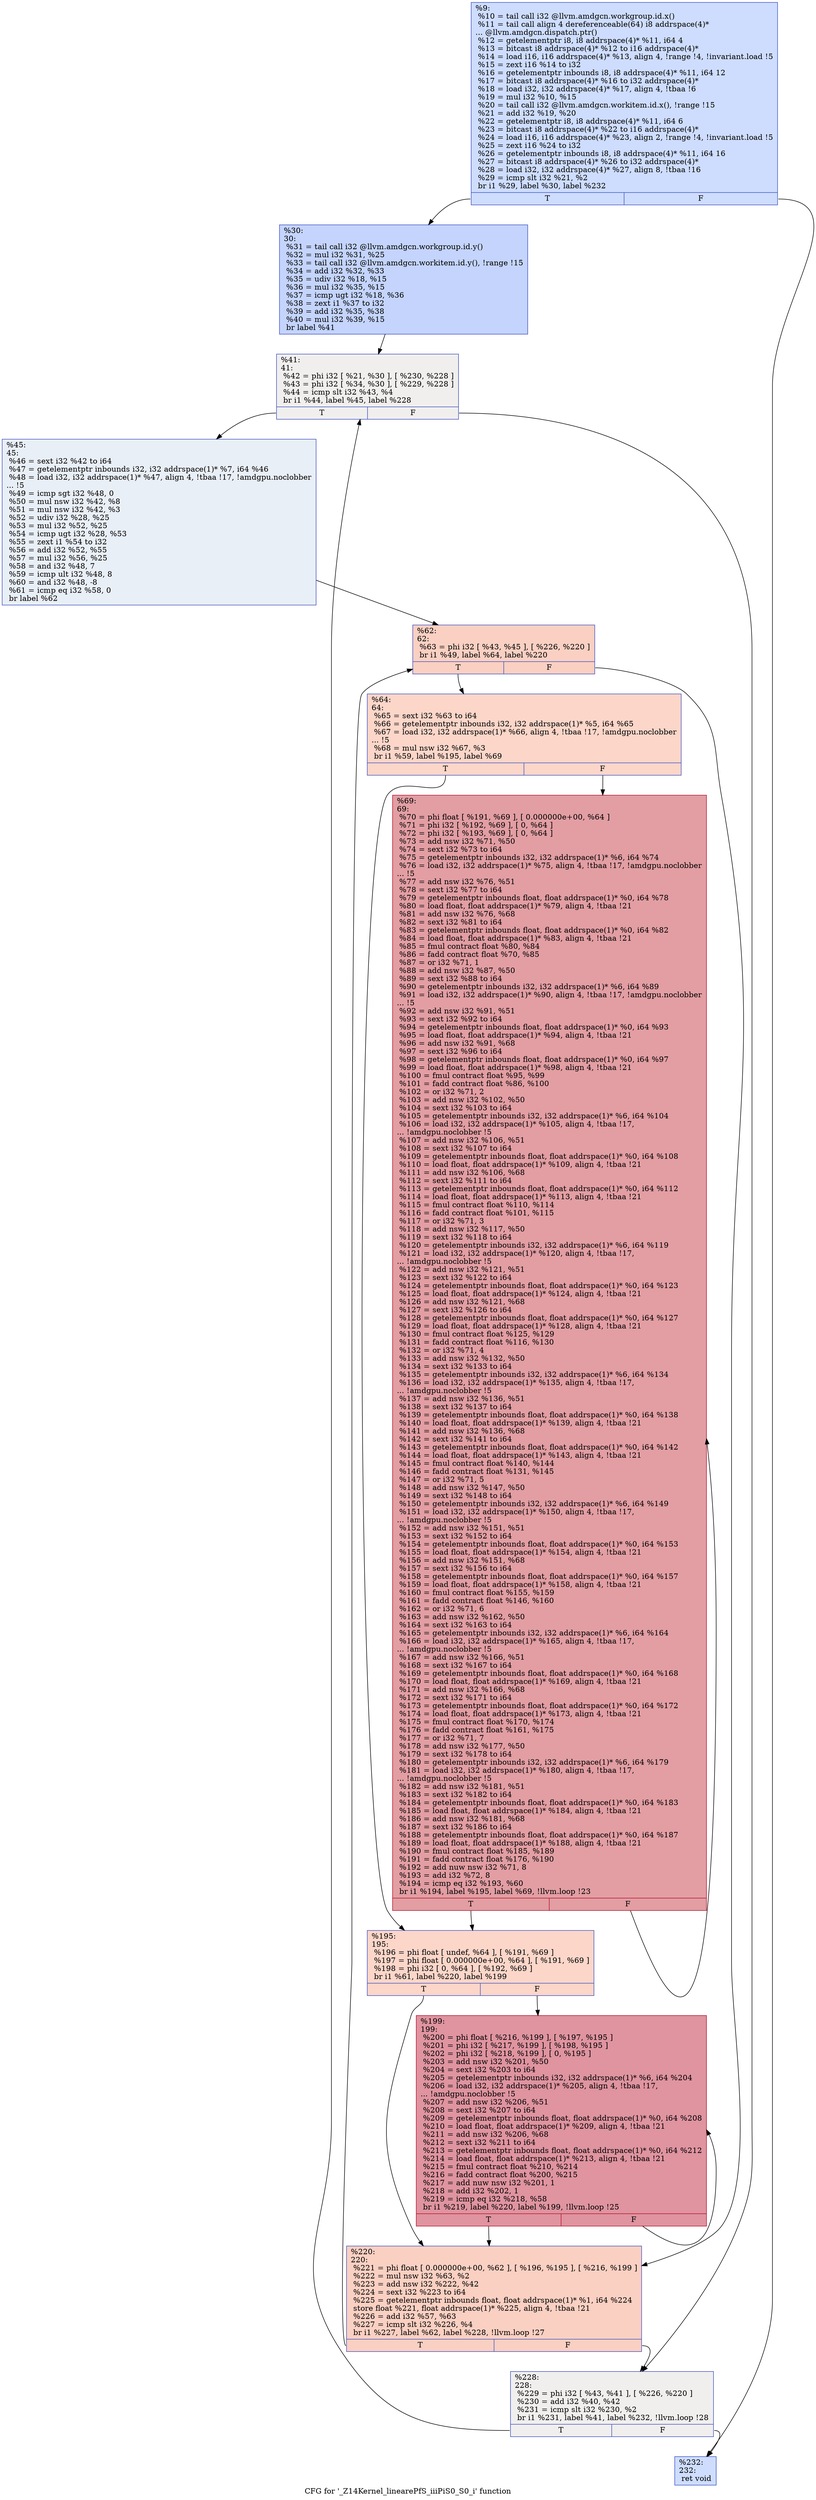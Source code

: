 digraph "CFG for '_Z14Kernel_linearePfS_iiiPiS0_S0_i' function" {
	label="CFG for '_Z14Kernel_linearePfS_iiiPiS0_S0_i' function";

	Node0x534c0d0 [shape=record,color="#3d50c3ff", style=filled, fillcolor="#8fb1fe70",label="{%9:\l  %10 = tail call i32 @llvm.amdgcn.workgroup.id.x()\l  %11 = tail call align 4 dereferenceable(64) i8 addrspace(4)*\l... @llvm.amdgcn.dispatch.ptr()\l  %12 = getelementptr i8, i8 addrspace(4)* %11, i64 4\l  %13 = bitcast i8 addrspace(4)* %12 to i16 addrspace(4)*\l  %14 = load i16, i16 addrspace(4)* %13, align 4, !range !4, !invariant.load !5\l  %15 = zext i16 %14 to i32\l  %16 = getelementptr inbounds i8, i8 addrspace(4)* %11, i64 12\l  %17 = bitcast i8 addrspace(4)* %16 to i32 addrspace(4)*\l  %18 = load i32, i32 addrspace(4)* %17, align 4, !tbaa !6\l  %19 = mul i32 %10, %15\l  %20 = tail call i32 @llvm.amdgcn.workitem.id.x(), !range !15\l  %21 = add i32 %19, %20\l  %22 = getelementptr i8, i8 addrspace(4)* %11, i64 6\l  %23 = bitcast i8 addrspace(4)* %22 to i16 addrspace(4)*\l  %24 = load i16, i16 addrspace(4)* %23, align 2, !range !4, !invariant.load !5\l  %25 = zext i16 %24 to i32\l  %26 = getelementptr inbounds i8, i8 addrspace(4)* %11, i64 16\l  %27 = bitcast i8 addrspace(4)* %26 to i32 addrspace(4)*\l  %28 = load i32, i32 addrspace(4)* %27, align 8, !tbaa !16\l  %29 = icmp slt i32 %21, %2\l  br i1 %29, label %30, label %232\l|{<s0>T|<s1>F}}"];
	Node0x534c0d0:s0 -> Node0x534fff0;
	Node0x534c0d0:s1 -> Node0x5350080;
	Node0x534fff0 [shape=record,color="#3d50c3ff", style=filled, fillcolor="#7a9df870",label="{%30:\l30:                                               \l  %31 = tail call i32 @llvm.amdgcn.workgroup.id.y()\l  %32 = mul i32 %31, %25\l  %33 = tail call i32 @llvm.amdgcn.workitem.id.y(), !range !15\l  %34 = add i32 %32, %33\l  %35 = udiv i32 %18, %15\l  %36 = mul i32 %35, %15\l  %37 = icmp ugt i32 %18, %36\l  %38 = zext i1 %37 to i32\l  %39 = add i32 %35, %38\l  %40 = mul i32 %39, %15\l  br label %41\l}"];
	Node0x534fff0 -> Node0x53510e0;
	Node0x53510e0 [shape=record,color="#3d50c3ff", style=filled, fillcolor="#e0dbd870",label="{%41:\l41:                                               \l  %42 = phi i32 [ %21, %30 ], [ %230, %228 ]\l  %43 = phi i32 [ %34, %30 ], [ %229, %228 ]\l  %44 = icmp slt i32 %43, %4\l  br i1 %44, label %45, label %228\l|{<s0>T|<s1>F}}"];
	Node0x53510e0:s0 -> Node0x5351500;
	Node0x53510e0:s1 -> Node0x5351210;
	Node0x5351500 [shape=record,color="#3d50c3ff", style=filled, fillcolor="#cedaeb70",label="{%45:\l45:                                               \l  %46 = sext i32 %42 to i64\l  %47 = getelementptr inbounds i32, i32 addrspace(1)* %7, i64 %46\l  %48 = load i32, i32 addrspace(1)* %47, align 4, !tbaa !17, !amdgpu.noclobber\l... !5\l  %49 = icmp sgt i32 %48, 0\l  %50 = mul nsw i32 %42, %8\l  %51 = mul nsw i32 %42, %3\l  %52 = udiv i32 %28, %25\l  %53 = mul i32 %52, %25\l  %54 = icmp ugt i32 %28, %53\l  %55 = zext i1 %54 to i32\l  %56 = add i32 %52, %55\l  %57 = mul i32 %56, %25\l  %58 = and i32 %48, 7\l  %59 = icmp ult i32 %48, 8\l  %60 = and i32 %48, -8\l  %61 = icmp eq i32 %58, 0\l  br label %62\l}"];
	Node0x5351500 -> Node0x5352130;
	Node0x5352130 [shape=record,color="#3d50c3ff", style=filled, fillcolor="#f3947570",label="{%62:\l62:                                               \l  %63 = phi i32 [ %43, %45 ], [ %226, %220 ]\l  br i1 %49, label %64, label %220\l|{<s0>T|<s1>F}}"];
	Node0x5352130:s0 -> Node0x53523a0;
	Node0x5352130:s1 -> Node0x5352260;
	Node0x53523a0 [shape=record,color="#3d50c3ff", style=filled, fillcolor="#f6a38570",label="{%64:\l64:                                               \l  %65 = sext i32 %63 to i64\l  %66 = getelementptr inbounds i32, i32 addrspace(1)* %5, i64 %65\l  %67 = load i32, i32 addrspace(1)* %66, align 4, !tbaa !17, !amdgpu.noclobber\l... !5\l  %68 = mul nsw i32 %67, %3\l  br i1 %59, label %195, label %69\l|{<s0>T|<s1>F}}"];
	Node0x53523a0:s0 -> Node0x5352f00;
	Node0x53523a0:s1 -> Node0x5352f90;
	Node0x5352f90 [shape=record,color="#b70d28ff", style=filled, fillcolor="#be242e70",label="{%69:\l69:                                               \l  %70 = phi float [ %191, %69 ], [ 0.000000e+00, %64 ]\l  %71 = phi i32 [ %192, %69 ], [ 0, %64 ]\l  %72 = phi i32 [ %193, %69 ], [ 0, %64 ]\l  %73 = add nsw i32 %71, %50\l  %74 = sext i32 %73 to i64\l  %75 = getelementptr inbounds i32, i32 addrspace(1)* %6, i64 %74\l  %76 = load i32, i32 addrspace(1)* %75, align 4, !tbaa !17, !amdgpu.noclobber\l... !5\l  %77 = add nsw i32 %76, %51\l  %78 = sext i32 %77 to i64\l  %79 = getelementptr inbounds float, float addrspace(1)* %0, i64 %78\l  %80 = load float, float addrspace(1)* %79, align 4, !tbaa !21\l  %81 = add nsw i32 %76, %68\l  %82 = sext i32 %81 to i64\l  %83 = getelementptr inbounds float, float addrspace(1)* %0, i64 %82\l  %84 = load float, float addrspace(1)* %83, align 4, !tbaa !21\l  %85 = fmul contract float %80, %84\l  %86 = fadd contract float %70, %85\l  %87 = or i32 %71, 1\l  %88 = add nsw i32 %87, %50\l  %89 = sext i32 %88 to i64\l  %90 = getelementptr inbounds i32, i32 addrspace(1)* %6, i64 %89\l  %91 = load i32, i32 addrspace(1)* %90, align 4, !tbaa !17, !amdgpu.noclobber\l... !5\l  %92 = add nsw i32 %91, %51\l  %93 = sext i32 %92 to i64\l  %94 = getelementptr inbounds float, float addrspace(1)* %0, i64 %93\l  %95 = load float, float addrspace(1)* %94, align 4, !tbaa !21\l  %96 = add nsw i32 %91, %68\l  %97 = sext i32 %96 to i64\l  %98 = getelementptr inbounds float, float addrspace(1)* %0, i64 %97\l  %99 = load float, float addrspace(1)* %98, align 4, !tbaa !21\l  %100 = fmul contract float %95, %99\l  %101 = fadd contract float %86, %100\l  %102 = or i32 %71, 2\l  %103 = add nsw i32 %102, %50\l  %104 = sext i32 %103 to i64\l  %105 = getelementptr inbounds i32, i32 addrspace(1)* %6, i64 %104\l  %106 = load i32, i32 addrspace(1)* %105, align 4, !tbaa !17,\l... !amdgpu.noclobber !5\l  %107 = add nsw i32 %106, %51\l  %108 = sext i32 %107 to i64\l  %109 = getelementptr inbounds float, float addrspace(1)* %0, i64 %108\l  %110 = load float, float addrspace(1)* %109, align 4, !tbaa !21\l  %111 = add nsw i32 %106, %68\l  %112 = sext i32 %111 to i64\l  %113 = getelementptr inbounds float, float addrspace(1)* %0, i64 %112\l  %114 = load float, float addrspace(1)* %113, align 4, !tbaa !21\l  %115 = fmul contract float %110, %114\l  %116 = fadd contract float %101, %115\l  %117 = or i32 %71, 3\l  %118 = add nsw i32 %117, %50\l  %119 = sext i32 %118 to i64\l  %120 = getelementptr inbounds i32, i32 addrspace(1)* %6, i64 %119\l  %121 = load i32, i32 addrspace(1)* %120, align 4, !tbaa !17,\l... !amdgpu.noclobber !5\l  %122 = add nsw i32 %121, %51\l  %123 = sext i32 %122 to i64\l  %124 = getelementptr inbounds float, float addrspace(1)* %0, i64 %123\l  %125 = load float, float addrspace(1)* %124, align 4, !tbaa !21\l  %126 = add nsw i32 %121, %68\l  %127 = sext i32 %126 to i64\l  %128 = getelementptr inbounds float, float addrspace(1)* %0, i64 %127\l  %129 = load float, float addrspace(1)* %128, align 4, !tbaa !21\l  %130 = fmul contract float %125, %129\l  %131 = fadd contract float %116, %130\l  %132 = or i32 %71, 4\l  %133 = add nsw i32 %132, %50\l  %134 = sext i32 %133 to i64\l  %135 = getelementptr inbounds i32, i32 addrspace(1)* %6, i64 %134\l  %136 = load i32, i32 addrspace(1)* %135, align 4, !tbaa !17,\l... !amdgpu.noclobber !5\l  %137 = add nsw i32 %136, %51\l  %138 = sext i32 %137 to i64\l  %139 = getelementptr inbounds float, float addrspace(1)* %0, i64 %138\l  %140 = load float, float addrspace(1)* %139, align 4, !tbaa !21\l  %141 = add nsw i32 %136, %68\l  %142 = sext i32 %141 to i64\l  %143 = getelementptr inbounds float, float addrspace(1)* %0, i64 %142\l  %144 = load float, float addrspace(1)* %143, align 4, !tbaa !21\l  %145 = fmul contract float %140, %144\l  %146 = fadd contract float %131, %145\l  %147 = or i32 %71, 5\l  %148 = add nsw i32 %147, %50\l  %149 = sext i32 %148 to i64\l  %150 = getelementptr inbounds i32, i32 addrspace(1)* %6, i64 %149\l  %151 = load i32, i32 addrspace(1)* %150, align 4, !tbaa !17,\l... !amdgpu.noclobber !5\l  %152 = add nsw i32 %151, %51\l  %153 = sext i32 %152 to i64\l  %154 = getelementptr inbounds float, float addrspace(1)* %0, i64 %153\l  %155 = load float, float addrspace(1)* %154, align 4, !tbaa !21\l  %156 = add nsw i32 %151, %68\l  %157 = sext i32 %156 to i64\l  %158 = getelementptr inbounds float, float addrspace(1)* %0, i64 %157\l  %159 = load float, float addrspace(1)* %158, align 4, !tbaa !21\l  %160 = fmul contract float %155, %159\l  %161 = fadd contract float %146, %160\l  %162 = or i32 %71, 6\l  %163 = add nsw i32 %162, %50\l  %164 = sext i32 %163 to i64\l  %165 = getelementptr inbounds i32, i32 addrspace(1)* %6, i64 %164\l  %166 = load i32, i32 addrspace(1)* %165, align 4, !tbaa !17,\l... !amdgpu.noclobber !5\l  %167 = add nsw i32 %166, %51\l  %168 = sext i32 %167 to i64\l  %169 = getelementptr inbounds float, float addrspace(1)* %0, i64 %168\l  %170 = load float, float addrspace(1)* %169, align 4, !tbaa !21\l  %171 = add nsw i32 %166, %68\l  %172 = sext i32 %171 to i64\l  %173 = getelementptr inbounds float, float addrspace(1)* %0, i64 %172\l  %174 = load float, float addrspace(1)* %173, align 4, !tbaa !21\l  %175 = fmul contract float %170, %174\l  %176 = fadd contract float %161, %175\l  %177 = or i32 %71, 7\l  %178 = add nsw i32 %177, %50\l  %179 = sext i32 %178 to i64\l  %180 = getelementptr inbounds i32, i32 addrspace(1)* %6, i64 %179\l  %181 = load i32, i32 addrspace(1)* %180, align 4, !tbaa !17,\l... !amdgpu.noclobber !5\l  %182 = add nsw i32 %181, %51\l  %183 = sext i32 %182 to i64\l  %184 = getelementptr inbounds float, float addrspace(1)* %0, i64 %183\l  %185 = load float, float addrspace(1)* %184, align 4, !tbaa !21\l  %186 = add nsw i32 %181, %68\l  %187 = sext i32 %186 to i64\l  %188 = getelementptr inbounds float, float addrspace(1)* %0, i64 %187\l  %189 = load float, float addrspace(1)* %188, align 4, !tbaa !21\l  %190 = fmul contract float %185, %189\l  %191 = fadd contract float %176, %190\l  %192 = add nuw nsw i32 %71, 8\l  %193 = add i32 %72, 8\l  %194 = icmp eq i32 %193, %60\l  br i1 %194, label %195, label %69, !llvm.loop !23\l|{<s0>T|<s1>F}}"];
	Node0x5352f90:s0 -> Node0x5352f00;
	Node0x5352f90:s1 -> Node0x5352f90;
	Node0x5352f00 [shape=record,color="#3d50c3ff", style=filled, fillcolor="#f6a38570",label="{%195:\l195:                                              \l  %196 = phi float [ undef, %64 ], [ %191, %69 ]\l  %197 = phi float [ 0.000000e+00, %64 ], [ %191, %69 ]\l  %198 = phi i32 [ 0, %64 ], [ %192, %69 ]\l  br i1 %61, label %220, label %199\l|{<s0>T|<s1>F}}"];
	Node0x5352f00:s0 -> Node0x5352260;
	Node0x5352f00:s1 -> Node0x5359470;
	Node0x5359470 [shape=record,color="#b70d28ff", style=filled, fillcolor="#b70d2870",label="{%199:\l199:                                              \l  %200 = phi float [ %216, %199 ], [ %197, %195 ]\l  %201 = phi i32 [ %217, %199 ], [ %198, %195 ]\l  %202 = phi i32 [ %218, %199 ], [ 0, %195 ]\l  %203 = add nsw i32 %201, %50\l  %204 = sext i32 %203 to i64\l  %205 = getelementptr inbounds i32, i32 addrspace(1)* %6, i64 %204\l  %206 = load i32, i32 addrspace(1)* %205, align 4, !tbaa !17,\l... !amdgpu.noclobber !5\l  %207 = add nsw i32 %206, %51\l  %208 = sext i32 %207 to i64\l  %209 = getelementptr inbounds float, float addrspace(1)* %0, i64 %208\l  %210 = load float, float addrspace(1)* %209, align 4, !tbaa !21\l  %211 = add nsw i32 %206, %68\l  %212 = sext i32 %211 to i64\l  %213 = getelementptr inbounds float, float addrspace(1)* %0, i64 %212\l  %214 = load float, float addrspace(1)* %213, align 4, !tbaa !21\l  %215 = fmul contract float %210, %214\l  %216 = fadd contract float %200, %215\l  %217 = add nuw nsw i32 %201, 1\l  %218 = add i32 %202, 1\l  %219 = icmp eq i32 %218, %58\l  br i1 %219, label %220, label %199, !llvm.loop !25\l|{<s0>T|<s1>F}}"];
	Node0x5359470:s0 -> Node0x5352260;
	Node0x5359470:s1 -> Node0x5359470;
	Node0x5352260 [shape=record,color="#3d50c3ff", style=filled, fillcolor="#f3947570",label="{%220:\l220:                                              \l  %221 = phi float [ 0.000000e+00, %62 ], [ %196, %195 ], [ %216, %199 ]\l  %222 = mul nsw i32 %63, %2\l  %223 = add nsw i32 %222, %42\l  %224 = sext i32 %223 to i64\l  %225 = getelementptr inbounds float, float addrspace(1)* %1, i64 %224\l  store float %221, float addrspace(1)* %225, align 4, !tbaa !21\l  %226 = add i32 %57, %63\l  %227 = icmp slt i32 %226, %4\l  br i1 %227, label %62, label %228, !llvm.loop !27\l|{<s0>T|<s1>F}}"];
	Node0x5352260:s0 -> Node0x5352130;
	Node0x5352260:s1 -> Node0x5351210;
	Node0x5351210 [shape=record,color="#3d50c3ff", style=filled, fillcolor="#e0dbd870",label="{%228:\l228:                                              \l  %229 = phi i32 [ %43, %41 ], [ %226, %220 ]\l  %230 = add i32 %40, %42\l  %231 = icmp slt i32 %230, %2\l  br i1 %231, label %41, label %232, !llvm.loop !28\l|{<s0>T|<s1>F}}"];
	Node0x5351210:s0 -> Node0x53510e0;
	Node0x5351210:s1 -> Node0x5350080;
	Node0x5350080 [shape=record,color="#3d50c3ff", style=filled, fillcolor="#8fb1fe70",label="{%232:\l232:                                              \l  ret void\l}"];
}
